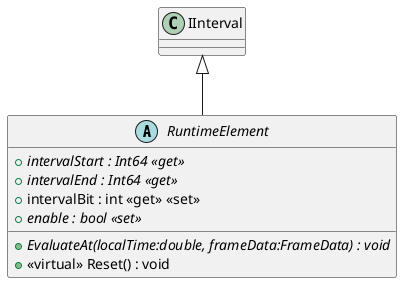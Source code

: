 @startuml
abstract class RuntimeElement {
    + {abstract} intervalStart : Int64 <<get>>
    + {abstract} intervalEnd : Int64 <<get>>
    + intervalBit : int <<get>> <<set>>
    + {abstract} enable : bool <<set>>
    + {abstract} EvaluateAt(localTime:double, frameData:FrameData) : void
    + <<virtual>> Reset() : void
}
IInterval <|-- RuntimeElement
@enduml
